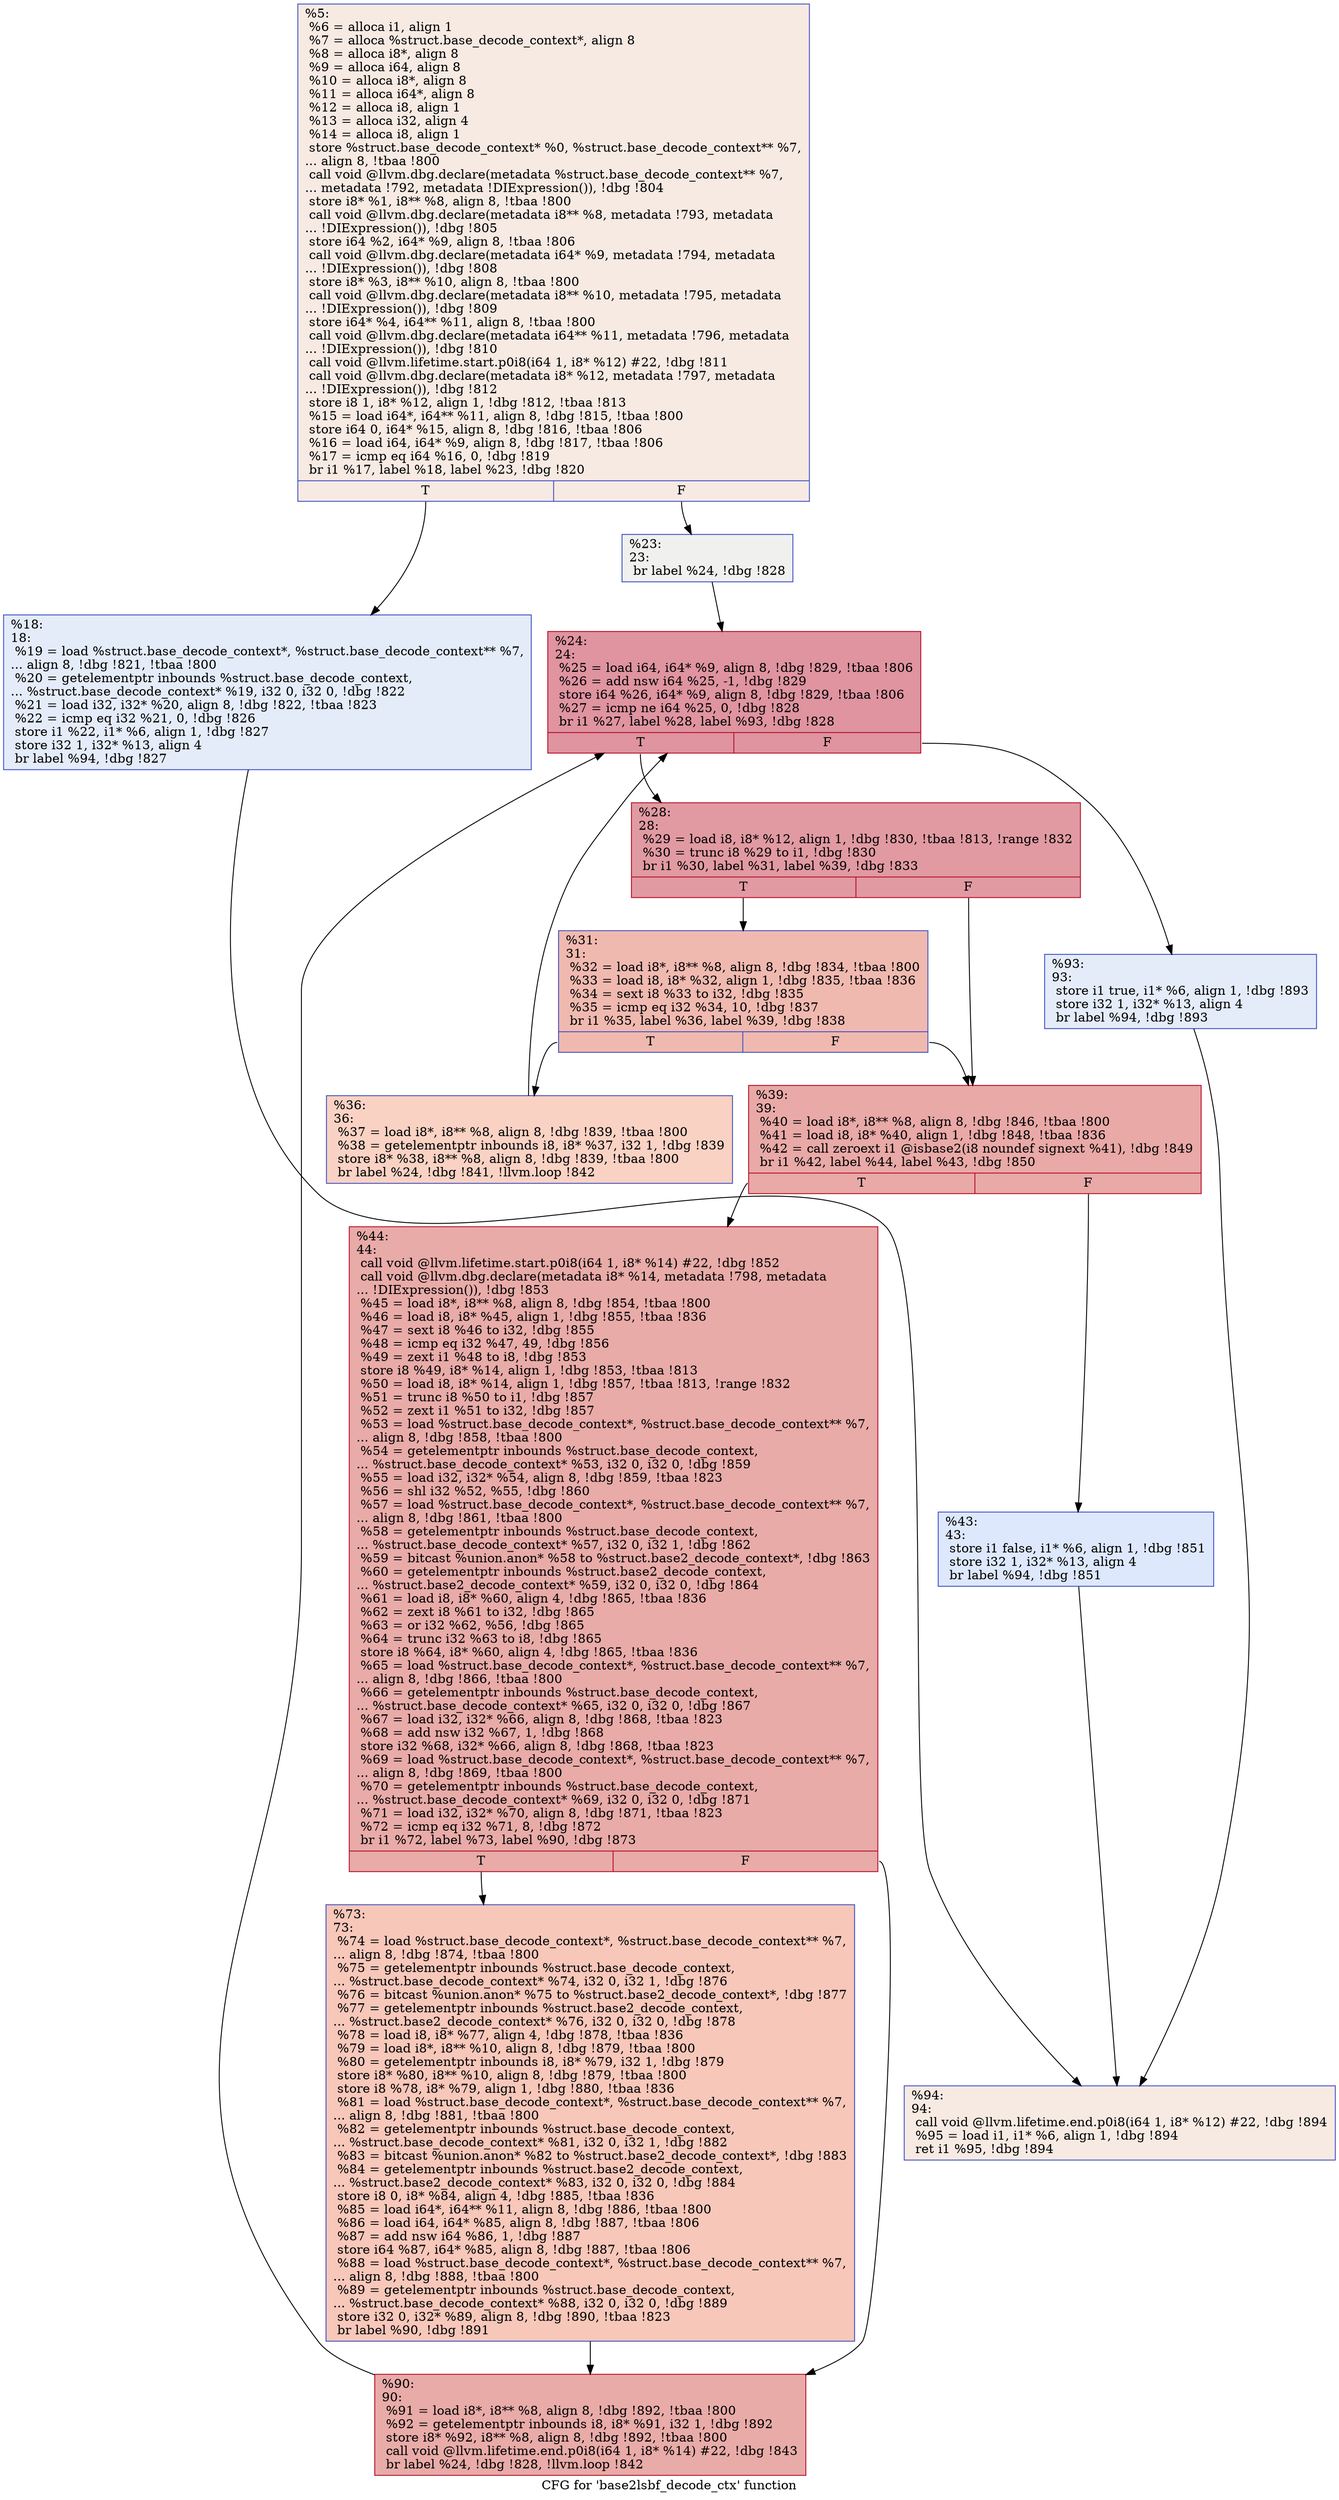 digraph "CFG for 'base2lsbf_decode_ctx' function" {
	label="CFG for 'base2lsbf_decode_ctx' function";

	Node0xde1f70 [shape=record,color="#3d50c3ff", style=filled, fillcolor="#eed0c070",label="{%5:\l  %6 = alloca i1, align 1\l  %7 = alloca %struct.base_decode_context*, align 8\l  %8 = alloca i8*, align 8\l  %9 = alloca i64, align 8\l  %10 = alloca i8*, align 8\l  %11 = alloca i64*, align 8\l  %12 = alloca i8, align 1\l  %13 = alloca i32, align 4\l  %14 = alloca i8, align 1\l  store %struct.base_decode_context* %0, %struct.base_decode_context** %7,\l... align 8, !tbaa !800\l  call void @llvm.dbg.declare(metadata %struct.base_decode_context** %7,\l... metadata !792, metadata !DIExpression()), !dbg !804\l  store i8* %1, i8** %8, align 8, !tbaa !800\l  call void @llvm.dbg.declare(metadata i8** %8, metadata !793, metadata\l... !DIExpression()), !dbg !805\l  store i64 %2, i64* %9, align 8, !tbaa !806\l  call void @llvm.dbg.declare(metadata i64* %9, metadata !794, metadata\l... !DIExpression()), !dbg !808\l  store i8* %3, i8** %10, align 8, !tbaa !800\l  call void @llvm.dbg.declare(metadata i8** %10, metadata !795, metadata\l... !DIExpression()), !dbg !809\l  store i64* %4, i64** %11, align 8, !tbaa !800\l  call void @llvm.dbg.declare(metadata i64** %11, metadata !796, metadata\l... !DIExpression()), !dbg !810\l  call void @llvm.lifetime.start.p0i8(i64 1, i8* %12) #22, !dbg !811\l  call void @llvm.dbg.declare(metadata i8* %12, metadata !797, metadata\l... !DIExpression()), !dbg !812\l  store i8 1, i8* %12, align 1, !dbg !812, !tbaa !813\l  %15 = load i64*, i64** %11, align 8, !dbg !815, !tbaa !800\l  store i64 0, i64* %15, align 8, !dbg !816, !tbaa !806\l  %16 = load i64, i64* %9, align 8, !dbg !817, !tbaa !806\l  %17 = icmp eq i64 %16, 0, !dbg !819\l  br i1 %17, label %18, label %23, !dbg !820\l|{<s0>T|<s1>F}}"];
	Node0xde1f70:s0 -> Node0xdeec80;
	Node0xde1f70:s1 -> Node0xdeed50;
	Node0xdeec80 [shape=record,color="#3d50c3ff", style=filled, fillcolor="#c1d4f470",label="{%18:\l18:                                               \l  %19 = load %struct.base_decode_context*, %struct.base_decode_context** %7,\l... align 8, !dbg !821, !tbaa !800\l  %20 = getelementptr inbounds %struct.base_decode_context,\l... %struct.base_decode_context* %19, i32 0, i32 0, !dbg !822\l  %21 = load i32, i32* %20, align 8, !dbg !822, !tbaa !823\l  %22 = icmp eq i32 %21, 0, !dbg !826\l  store i1 %22, i1* %6, align 1, !dbg !827\l  store i32 1, i32* %13, align 4\l  br label %94, !dbg !827\l}"];
	Node0xdeec80 -> Node0xdef0c0;
	Node0xdeed50 [shape=record,color="#3d50c3ff", style=filled, fillcolor="#dedcdb70",label="{%23:\l23:                                               \l  br label %24, !dbg !828\l}"];
	Node0xdeed50 -> Node0xdeeda0;
	Node0xdeeda0 [shape=record,color="#b70d28ff", style=filled, fillcolor="#b70d2870",label="{%24:\l24:                                               \l  %25 = load i64, i64* %9, align 8, !dbg !829, !tbaa !806\l  %26 = add nsw i64 %25, -1, !dbg !829\l  store i64 %26, i64* %9, align 8, !dbg !829, !tbaa !806\l  %27 = icmp ne i64 %25, 0, !dbg !828\l  br i1 %27, label %28, label %93, !dbg !828\l|{<s0>T|<s1>F}}"];
	Node0xdeeda0:s0 -> Node0xdeedf0;
	Node0xdeeda0:s1 -> Node0xdef070;
	Node0xdeedf0 [shape=record,color="#b70d28ff", style=filled, fillcolor="#bb1b2c70",label="{%28:\l28:                                               \l  %29 = load i8, i8* %12, align 1, !dbg !830, !tbaa !813, !range !832\l  %30 = trunc i8 %29 to i1, !dbg !830\l  br i1 %30, label %31, label %39, !dbg !833\l|{<s0>T|<s1>F}}"];
	Node0xdeedf0:s0 -> Node0xdeee40;
	Node0xdeedf0:s1 -> Node0xdeeee0;
	Node0xdeee40 [shape=record,color="#3d50c3ff", style=filled, fillcolor="#de614d70",label="{%31:\l31:                                               \l  %32 = load i8*, i8** %8, align 8, !dbg !834, !tbaa !800\l  %33 = load i8, i8* %32, align 1, !dbg !835, !tbaa !836\l  %34 = sext i8 %33 to i32, !dbg !835\l  %35 = icmp eq i32 %34, 10, !dbg !837\l  br i1 %35, label %36, label %39, !dbg !838\l|{<s0>T|<s1>F}}"];
	Node0xdeee40:s0 -> Node0xdeee90;
	Node0xdeee40:s1 -> Node0xdeeee0;
	Node0xdeee90 [shape=record,color="#3d50c3ff", style=filled, fillcolor="#f4987a70",label="{%36:\l36:                                               \l  %37 = load i8*, i8** %8, align 8, !dbg !839, !tbaa !800\l  %38 = getelementptr inbounds i8, i8* %37, i32 1, !dbg !839\l  store i8* %38, i8** %8, align 8, !dbg !839, !tbaa !800\l  br label %24, !dbg !841, !llvm.loop !842\l}"];
	Node0xdeee90 -> Node0xdeeda0;
	Node0xdeeee0 [shape=record,color="#b70d28ff", style=filled, fillcolor="#ca3b3770",label="{%39:\l39:                                               \l  %40 = load i8*, i8** %8, align 8, !dbg !846, !tbaa !800\l  %41 = load i8, i8* %40, align 1, !dbg !848, !tbaa !836\l  %42 = call zeroext i1 @isbase2(i8 noundef signext %41), !dbg !849\l  br i1 %42, label %44, label %43, !dbg !850\l|{<s0>T|<s1>F}}"];
	Node0xdeeee0:s0 -> Node0xdeef80;
	Node0xdeeee0:s1 -> Node0xdeef30;
	Node0xdeef30 [shape=record,color="#3d50c3ff", style=filled, fillcolor="#b2ccfb70",label="{%43:\l43:                                               \l  store i1 false, i1* %6, align 1, !dbg !851\l  store i32 1, i32* %13, align 4\l  br label %94, !dbg !851\l}"];
	Node0xdeef30 -> Node0xdef0c0;
	Node0xdeef80 [shape=record,color="#b70d28ff", style=filled, fillcolor="#cc403a70",label="{%44:\l44:                                               \l  call void @llvm.lifetime.start.p0i8(i64 1, i8* %14) #22, !dbg !852\l  call void @llvm.dbg.declare(metadata i8* %14, metadata !798, metadata\l... !DIExpression()), !dbg !853\l  %45 = load i8*, i8** %8, align 8, !dbg !854, !tbaa !800\l  %46 = load i8, i8* %45, align 1, !dbg !855, !tbaa !836\l  %47 = sext i8 %46 to i32, !dbg !855\l  %48 = icmp eq i32 %47, 49, !dbg !856\l  %49 = zext i1 %48 to i8, !dbg !853\l  store i8 %49, i8* %14, align 1, !dbg !853, !tbaa !813\l  %50 = load i8, i8* %14, align 1, !dbg !857, !tbaa !813, !range !832\l  %51 = trunc i8 %50 to i1, !dbg !857\l  %52 = zext i1 %51 to i32, !dbg !857\l  %53 = load %struct.base_decode_context*, %struct.base_decode_context** %7,\l... align 8, !dbg !858, !tbaa !800\l  %54 = getelementptr inbounds %struct.base_decode_context,\l... %struct.base_decode_context* %53, i32 0, i32 0, !dbg !859\l  %55 = load i32, i32* %54, align 8, !dbg !859, !tbaa !823\l  %56 = shl i32 %52, %55, !dbg !860\l  %57 = load %struct.base_decode_context*, %struct.base_decode_context** %7,\l... align 8, !dbg !861, !tbaa !800\l  %58 = getelementptr inbounds %struct.base_decode_context,\l... %struct.base_decode_context* %57, i32 0, i32 1, !dbg !862\l  %59 = bitcast %union.anon* %58 to %struct.base2_decode_context*, !dbg !863\l  %60 = getelementptr inbounds %struct.base2_decode_context,\l... %struct.base2_decode_context* %59, i32 0, i32 0, !dbg !864\l  %61 = load i8, i8* %60, align 4, !dbg !865, !tbaa !836\l  %62 = zext i8 %61 to i32, !dbg !865\l  %63 = or i32 %62, %56, !dbg !865\l  %64 = trunc i32 %63 to i8, !dbg !865\l  store i8 %64, i8* %60, align 4, !dbg !865, !tbaa !836\l  %65 = load %struct.base_decode_context*, %struct.base_decode_context** %7,\l... align 8, !dbg !866, !tbaa !800\l  %66 = getelementptr inbounds %struct.base_decode_context,\l... %struct.base_decode_context* %65, i32 0, i32 0, !dbg !867\l  %67 = load i32, i32* %66, align 8, !dbg !868, !tbaa !823\l  %68 = add nsw i32 %67, 1, !dbg !868\l  store i32 %68, i32* %66, align 8, !dbg !868, !tbaa !823\l  %69 = load %struct.base_decode_context*, %struct.base_decode_context** %7,\l... align 8, !dbg !869, !tbaa !800\l  %70 = getelementptr inbounds %struct.base_decode_context,\l... %struct.base_decode_context* %69, i32 0, i32 0, !dbg !871\l  %71 = load i32, i32* %70, align 8, !dbg !871, !tbaa !823\l  %72 = icmp eq i32 %71, 8, !dbg !872\l  br i1 %72, label %73, label %90, !dbg !873\l|{<s0>T|<s1>F}}"];
	Node0xdeef80:s0 -> Node0xdeefd0;
	Node0xdeef80:s1 -> Node0xdef020;
	Node0xdeefd0 [shape=record,color="#3d50c3ff", style=filled, fillcolor="#ec7f6370",label="{%73:\l73:                                               \l  %74 = load %struct.base_decode_context*, %struct.base_decode_context** %7,\l... align 8, !dbg !874, !tbaa !800\l  %75 = getelementptr inbounds %struct.base_decode_context,\l... %struct.base_decode_context* %74, i32 0, i32 1, !dbg !876\l  %76 = bitcast %union.anon* %75 to %struct.base2_decode_context*, !dbg !877\l  %77 = getelementptr inbounds %struct.base2_decode_context,\l... %struct.base2_decode_context* %76, i32 0, i32 0, !dbg !878\l  %78 = load i8, i8* %77, align 4, !dbg !878, !tbaa !836\l  %79 = load i8*, i8** %10, align 8, !dbg !879, !tbaa !800\l  %80 = getelementptr inbounds i8, i8* %79, i32 1, !dbg !879\l  store i8* %80, i8** %10, align 8, !dbg !879, !tbaa !800\l  store i8 %78, i8* %79, align 1, !dbg !880, !tbaa !836\l  %81 = load %struct.base_decode_context*, %struct.base_decode_context** %7,\l... align 8, !dbg !881, !tbaa !800\l  %82 = getelementptr inbounds %struct.base_decode_context,\l... %struct.base_decode_context* %81, i32 0, i32 1, !dbg !882\l  %83 = bitcast %union.anon* %82 to %struct.base2_decode_context*, !dbg !883\l  %84 = getelementptr inbounds %struct.base2_decode_context,\l... %struct.base2_decode_context* %83, i32 0, i32 0, !dbg !884\l  store i8 0, i8* %84, align 4, !dbg !885, !tbaa !836\l  %85 = load i64*, i64** %11, align 8, !dbg !886, !tbaa !800\l  %86 = load i64, i64* %85, align 8, !dbg !887, !tbaa !806\l  %87 = add nsw i64 %86, 1, !dbg !887\l  store i64 %87, i64* %85, align 8, !dbg !887, !tbaa !806\l  %88 = load %struct.base_decode_context*, %struct.base_decode_context** %7,\l... align 8, !dbg !888, !tbaa !800\l  %89 = getelementptr inbounds %struct.base_decode_context,\l... %struct.base_decode_context* %88, i32 0, i32 0, !dbg !889\l  store i32 0, i32* %89, align 8, !dbg !890, !tbaa !823\l  br label %90, !dbg !891\l}"];
	Node0xdeefd0 -> Node0xdef020;
	Node0xdef020 [shape=record,color="#b70d28ff", style=filled, fillcolor="#cc403a70",label="{%90:\l90:                                               \l  %91 = load i8*, i8** %8, align 8, !dbg !892, !tbaa !800\l  %92 = getelementptr inbounds i8, i8* %91, i32 1, !dbg !892\l  store i8* %92, i8** %8, align 8, !dbg !892, !tbaa !800\l  call void @llvm.lifetime.end.p0i8(i64 1, i8* %14) #22, !dbg !843\l  br label %24, !dbg !828, !llvm.loop !842\l}"];
	Node0xdef020 -> Node0xdeeda0;
	Node0xdef070 [shape=record,color="#3d50c3ff", style=filled, fillcolor="#c1d4f470",label="{%93:\l93:                                               \l  store i1 true, i1* %6, align 1, !dbg !893\l  store i32 1, i32* %13, align 4\l  br label %94, !dbg !893\l}"];
	Node0xdef070 -> Node0xdef0c0;
	Node0xdef0c0 [shape=record,color="#3d50c3ff", style=filled, fillcolor="#eed0c070",label="{%94:\l94:                                               \l  call void @llvm.lifetime.end.p0i8(i64 1, i8* %12) #22, !dbg !894\l  %95 = load i1, i1* %6, align 1, !dbg !894\l  ret i1 %95, !dbg !894\l}"];
}
